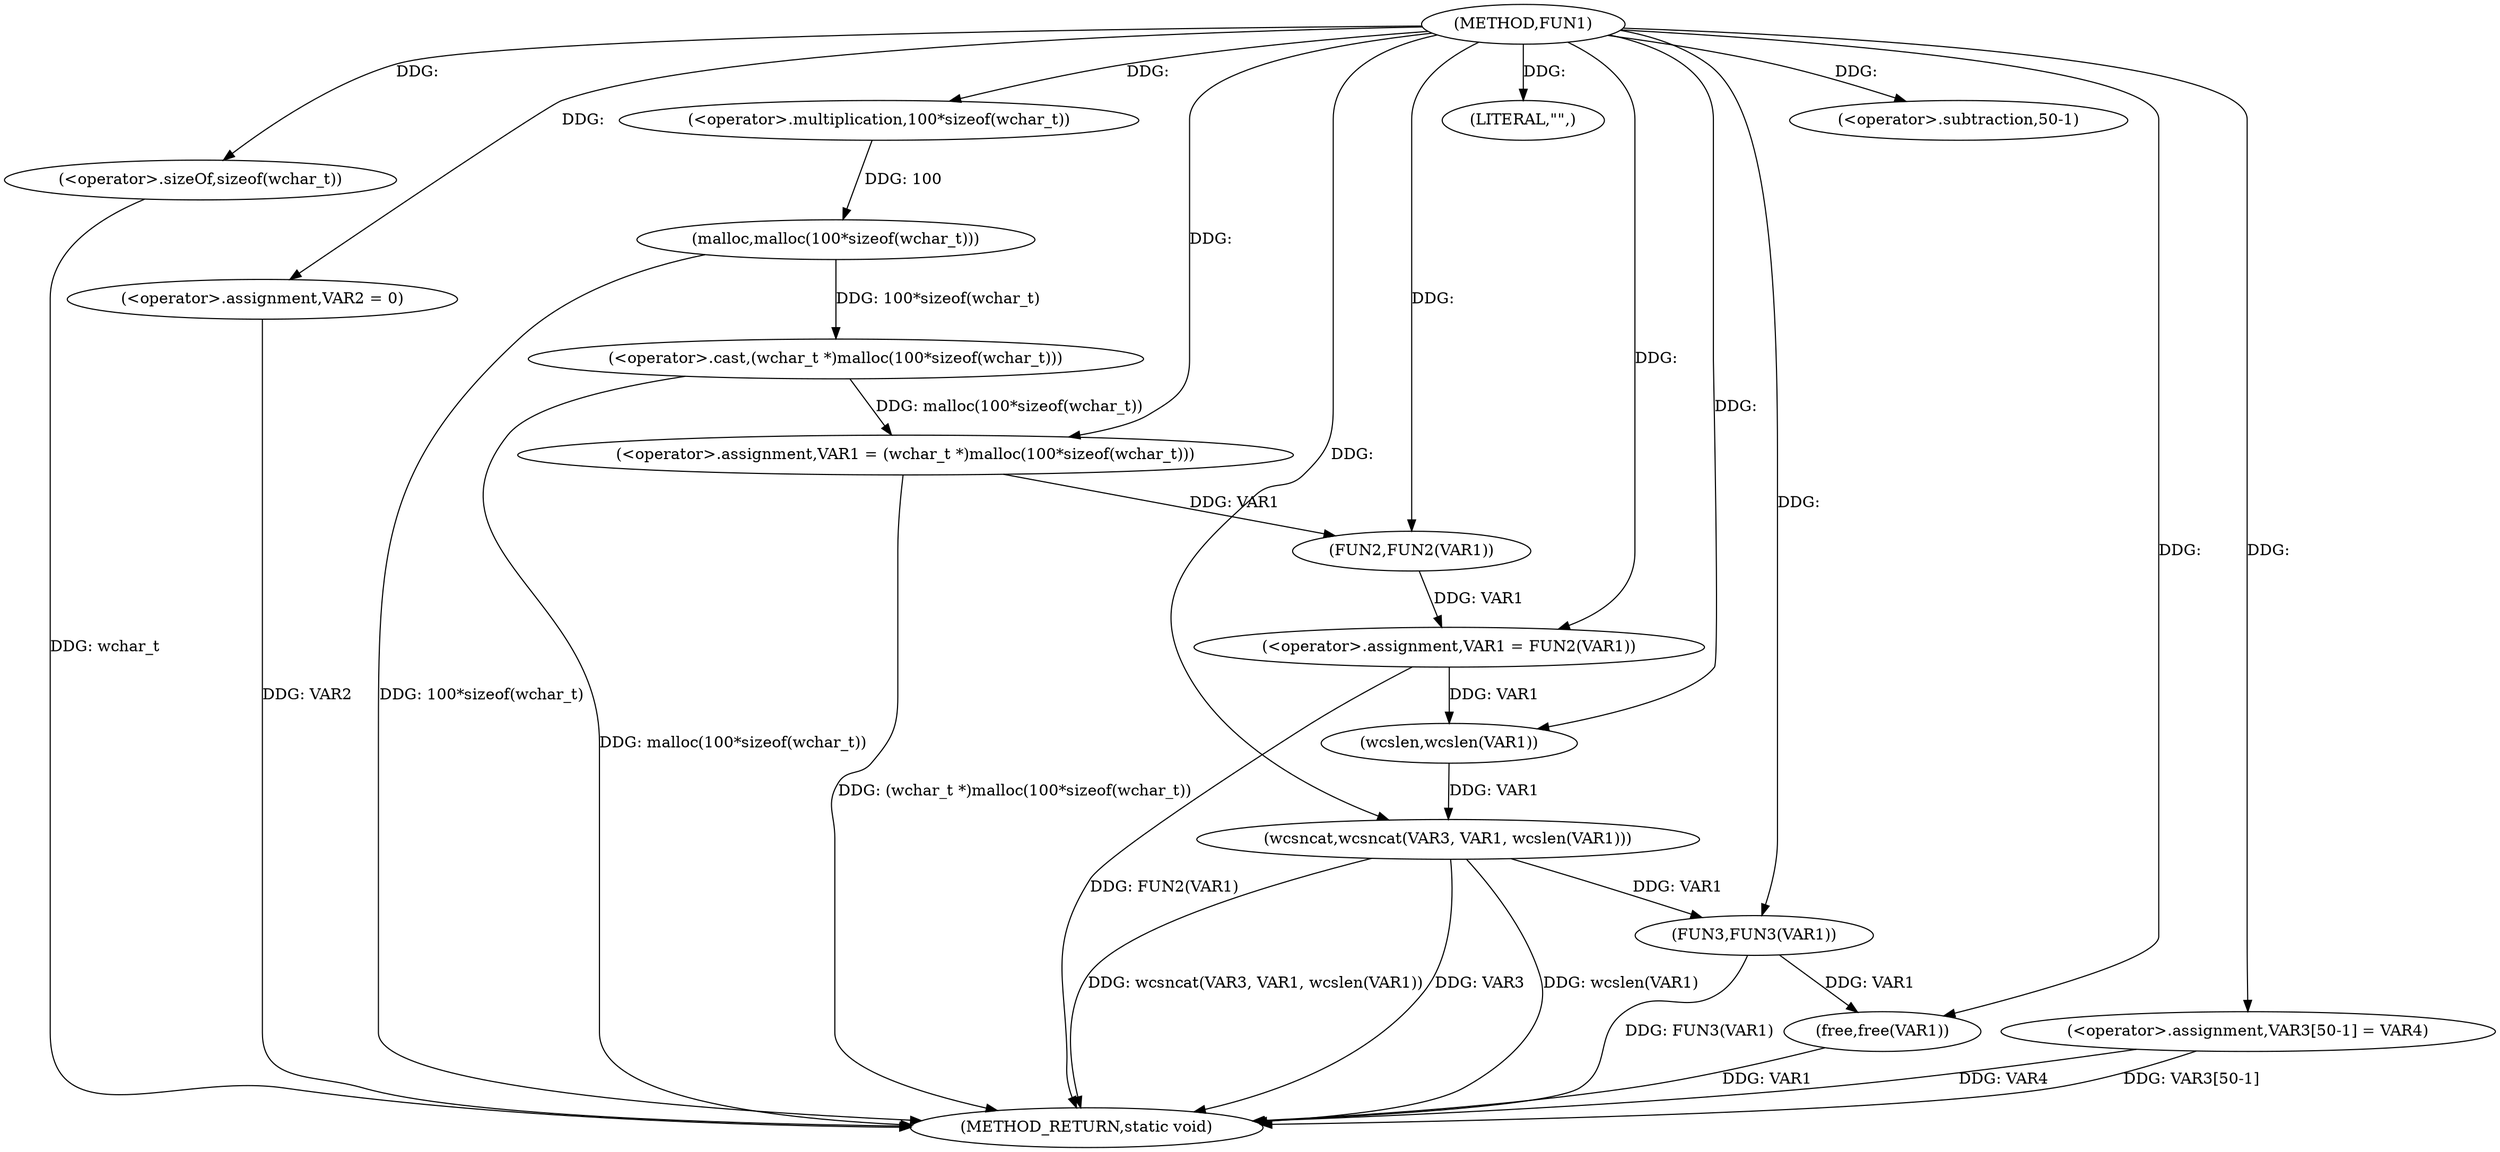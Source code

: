 digraph FUN1 {  
"1000100" [label = "(METHOD,FUN1)" ]
"1000137" [label = "(METHOD_RETURN,static void)" ]
"1000103" [label = "(<operator>.assignment,VAR1 = (wchar_t *)malloc(100*sizeof(wchar_t)))" ]
"1000105" [label = "(<operator>.cast,(wchar_t *)malloc(100*sizeof(wchar_t)))" ]
"1000107" [label = "(malloc,malloc(100*sizeof(wchar_t)))" ]
"1000108" [label = "(<operator>.multiplication,100*sizeof(wchar_t))" ]
"1000110" [label = "(<operator>.sizeOf,sizeof(wchar_t))" ]
"1000112" [label = "(<operator>.assignment,VAR2 = 0)" ]
"1000115" [label = "(<operator>.assignment,VAR1 = FUN2(VAR1))" ]
"1000117" [label = "(FUN2,FUN2(VAR1))" ]
"1000120" [label = "(LITERAL,\"\",)" ]
"1000121" [label = "(wcsncat,wcsncat(VAR3, VAR1, wcslen(VAR1)))" ]
"1000124" [label = "(wcslen,wcslen(VAR1))" ]
"1000126" [label = "(<operator>.assignment,VAR3[50-1] = VAR4)" ]
"1000129" [label = "(<operator>.subtraction,50-1)" ]
"1000133" [label = "(FUN3,FUN3(VAR1))" ]
"1000135" [label = "(free,free(VAR1))" ]
  "1000115" -> "1000137"  [ label = "DDG: FUN2(VAR1)"] 
  "1000107" -> "1000137"  [ label = "DDG: 100*sizeof(wchar_t)"] 
  "1000105" -> "1000137"  [ label = "DDG: malloc(100*sizeof(wchar_t))"] 
  "1000103" -> "1000137"  [ label = "DDG: (wchar_t *)malloc(100*sizeof(wchar_t))"] 
  "1000126" -> "1000137"  [ label = "DDG: VAR4"] 
  "1000126" -> "1000137"  [ label = "DDG: VAR3[50-1]"] 
  "1000110" -> "1000137"  [ label = "DDG: wchar_t"] 
  "1000121" -> "1000137"  [ label = "DDG: wcslen(VAR1)"] 
  "1000121" -> "1000137"  [ label = "DDG: wcsncat(VAR3, VAR1, wcslen(VAR1))"] 
  "1000133" -> "1000137"  [ label = "DDG: FUN3(VAR1)"] 
  "1000112" -> "1000137"  [ label = "DDG: VAR2"] 
  "1000135" -> "1000137"  [ label = "DDG: VAR1"] 
  "1000121" -> "1000137"  [ label = "DDG: VAR3"] 
  "1000105" -> "1000103"  [ label = "DDG: malloc(100*sizeof(wchar_t))"] 
  "1000100" -> "1000103"  [ label = "DDG: "] 
  "1000107" -> "1000105"  [ label = "DDG: 100*sizeof(wchar_t)"] 
  "1000108" -> "1000107"  [ label = "DDG: 100"] 
  "1000100" -> "1000108"  [ label = "DDG: "] 
  "1000100" -> "1000110"  [ label = "DDG: "] 
  "1000100" -> "1000112"  [ label = "DDG: "] 
  "1000117" -> "1000115"  [ label = "DDG: VAR1"] 
  "1000100" -> "1000115"  [ label = "DDG: "] 
  "1000103" -> "1000117"  [ label = "DDG: VAR1"] 
  "1000100" -> "1000117"  [ label = "DDG: "] 
  "1000100" -> "1000120"  [ label = "DDG: "] 
  "1000100" -> "1000121"  [ label = "DDG: "] 
  "1000124" -> "1000121"  [ label = "DDG: VAR1"] 
  "1000115" -> "1000124"  [ label = "DDG: VAR1"] 
  "1000100" -> "1000124"  [ label = "DDG: "] 
  "1000100" -> "1000126"  [ label = "DDG: "] 
  "1000100" -> "1000129"  [ label = "DDG: "] 
  "1000121" -> "1000133"  [ label = "DDG: VAR1"] 
  "1000100" -> "1000133"  [ label = "DDG: "] 
  "1000133" -> "1000135"  [ label = "DDG: VAR1"] 
  "1000100" -> "1000135"  [ label = "DDG: "] 
}
